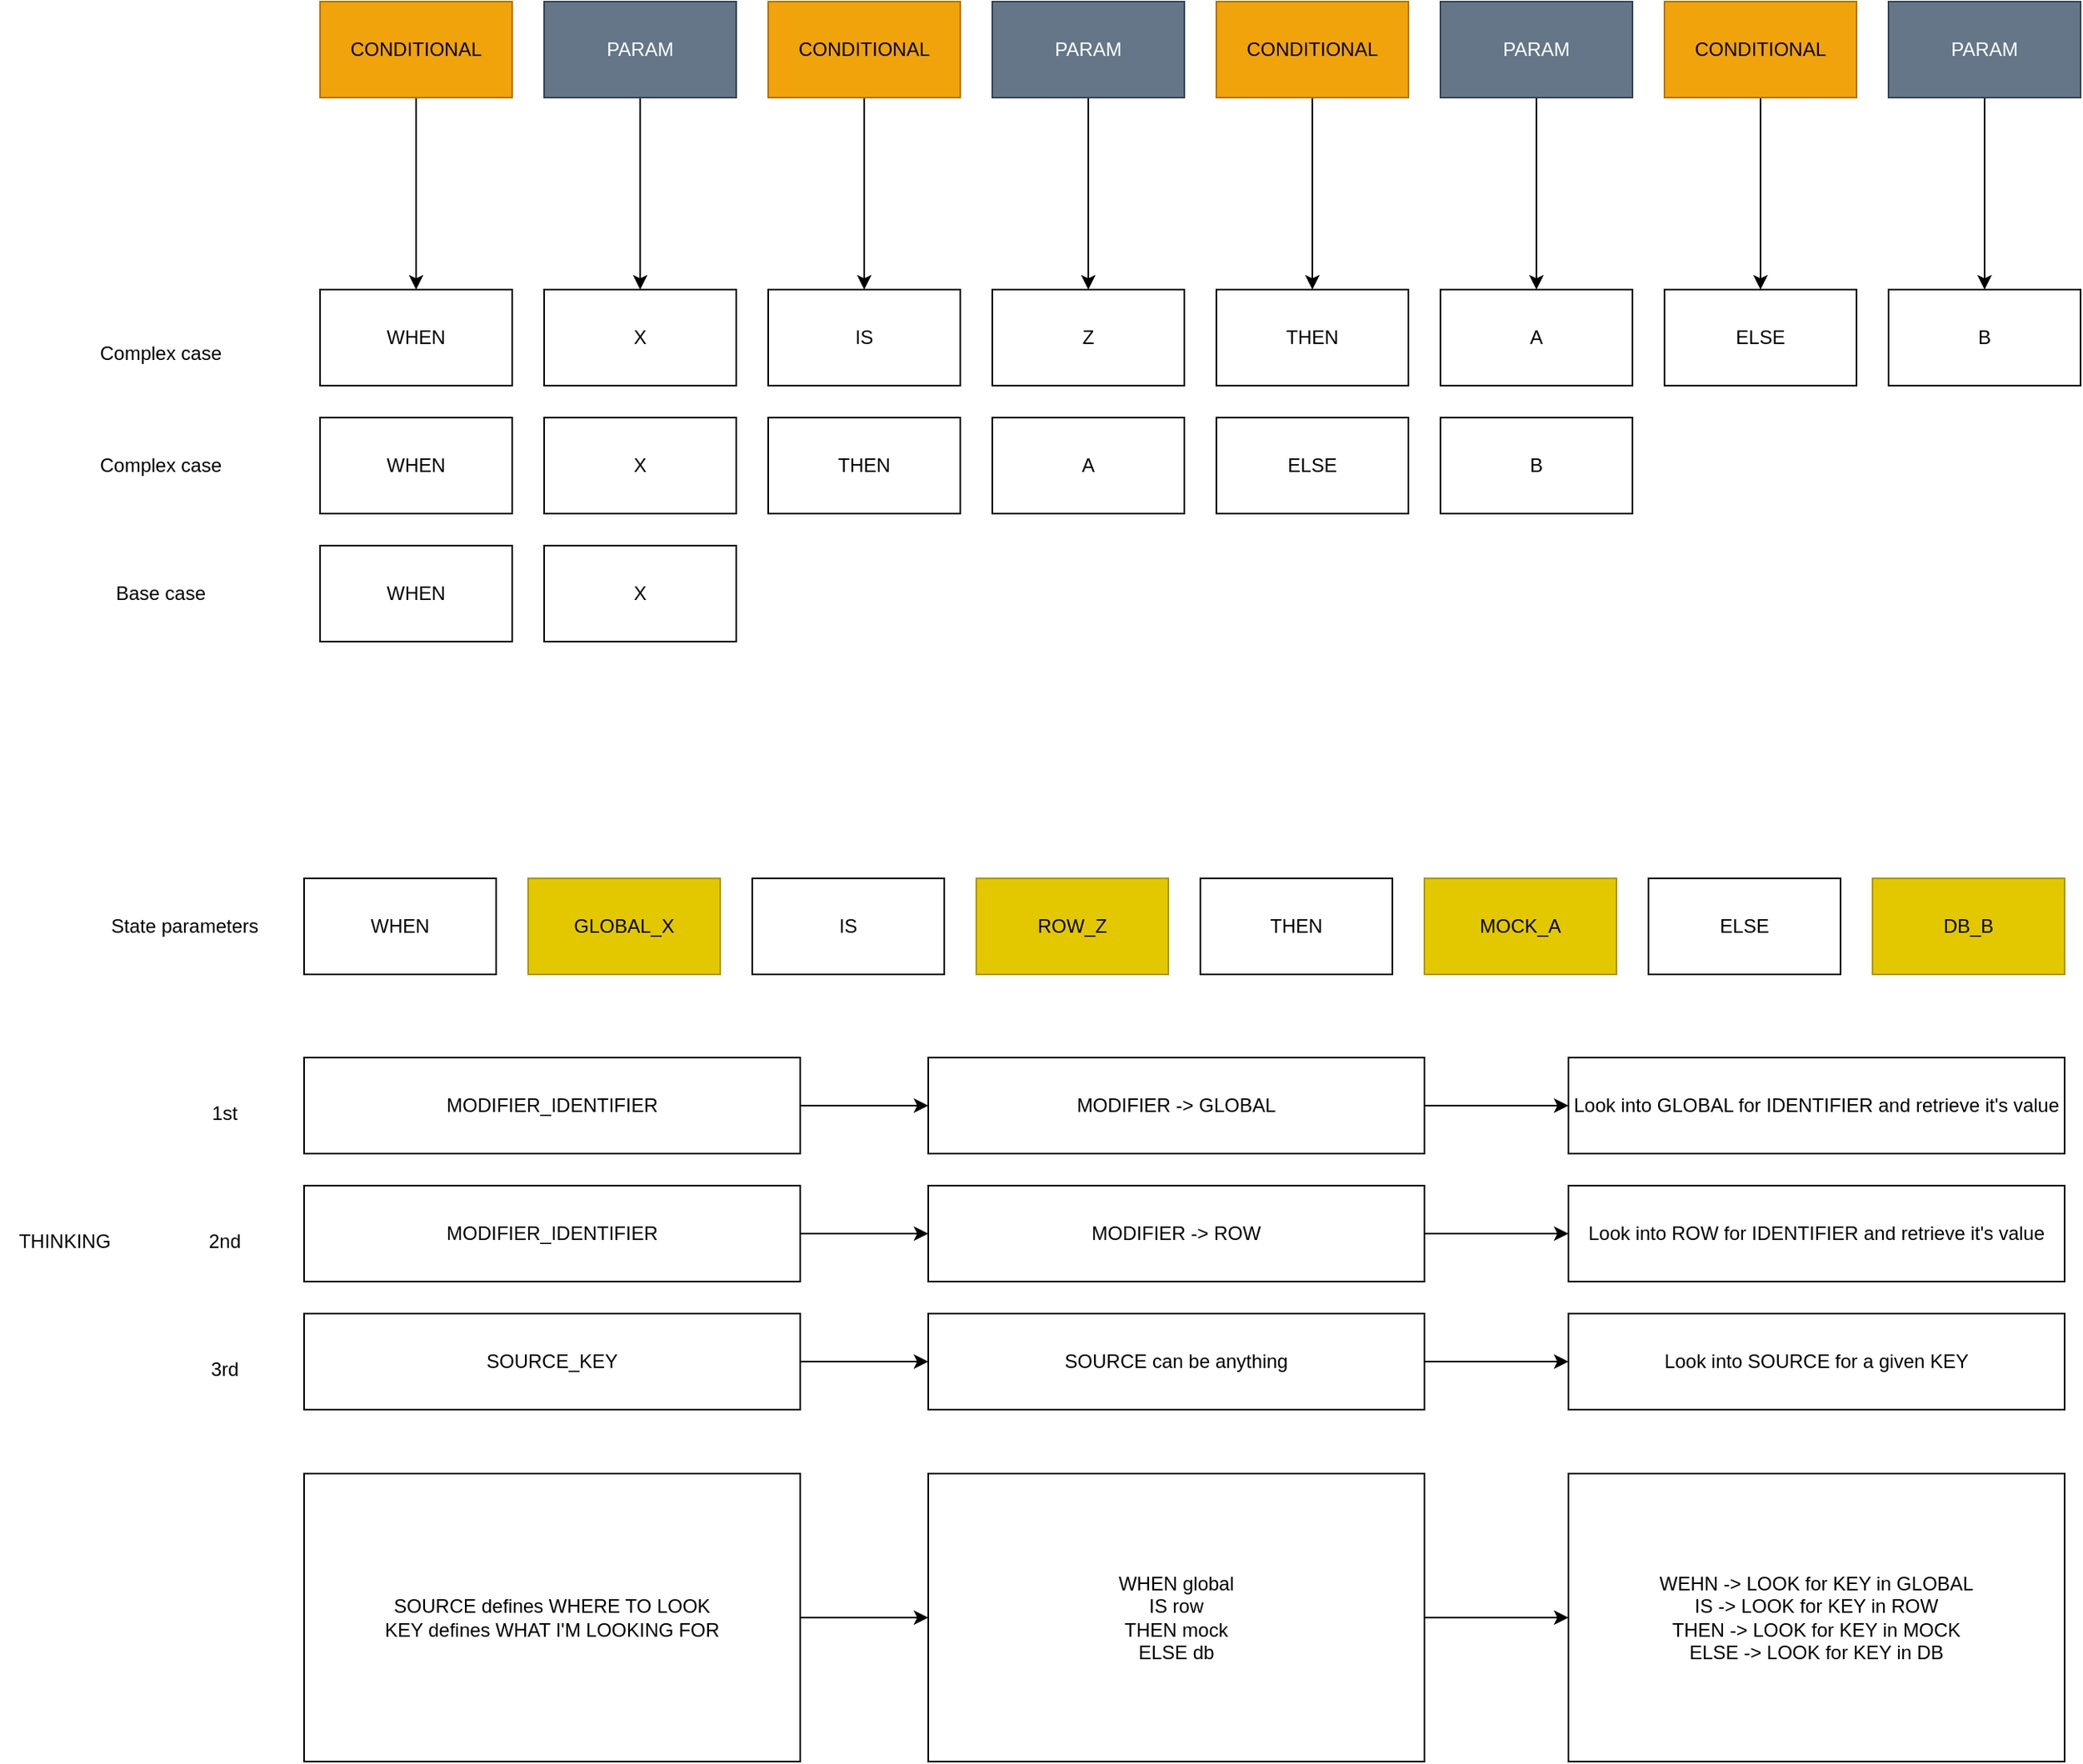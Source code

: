 <mxfile>
    <diagram id="m64sDuNBEpa_C4EQv3-t" name="Page-1">
        <mxGraphModel dx="2821" dy="1997" grid="1" gridSize="10" guides="1" tooltips="1" connect="1" arrows="1" fold="1" page="1" pageScale="1" pageWidth="1920" pageHeight="1200" math="0" shadow="0">
            <root>
                <mxCell id="0"/>
                <mxCell id="1" parent="0"/>
                <mxCell id="2" value="WHEN" style="rounded=0;whiteSpace=wrap;html=1;" parent="1" vertex="1">
                    <mxGeometry x="100" y="100" width="120" height="60" as="geometry"/>
                </mxCell>
                <mxCell id="3" value="X" style="rounded=0;whiteSpace=wrap;html=1;" parent="1" vertex="1">
                    <mxGeometry x="240" y="100" width="120" height="60" as="geometry"/>
                </mxCell>
                <mxCell id="4" value="IS" style="rounded=0;whiteSpace=wrap;html=1;" parent="1" vertex="1">
                    <mxGeometry x="380" y="100" width="120" height="60" as="geometry"/>
                </mxCell>
                <mxCell id="5" value="Z" style="rounded=0;whiteSpace=wrap;html=1;" parent="1" vertex="1">
                    <mxGeometry x="520" y="100" width="120" height="60" as="geometry"/>
                </mxCell>
                <mxCell id="6" value="THEN" style="rounded=0;whiteSpace=wrap;html=1;" parent="1" vertex="1">
                    <mxGeometry x="660" y="100" width="120" height="60" as="geometry"/>
                </mxCell>
                <mxCell id="7" value="A" style="rounded=0;whiteSpace=wrap;html=1;" parent="1" vertex="1">
                    <mxGeometry x="800" y="100" width="120" height="60" as="geometry"/>
                </mxCell>
                <mxCell id="8" value="ELSE" style="rounded=0;whiteSpace=wrap;html=1;" parent="1" vertex="1">
                    <mxGeometry x="940" y="100" width="120" height="60" as="geometry"/>
                </mxCell>
                <mxCell id="9" value="B" style="rounded=0;whiteSpace=wrap;html=1;" parent="1" vertex="1">
                    <mxGeometry x="1080" y="100" width="120" height="60" as="geometry"/>
                </mxCell>
                <mxCell id="10" value="WHEN" style="rounded=0;whiteSpace=wrap;html=1;" parent="1" vertex="1">
                    <mxGeometry x="100" y="180" width="120" height="60" as="geometry"/>
                </mxCell>
                <mxCell id="11" value="X" style="rounded=0;whiteSpace=wrap;html=1;" parent="1" vertex="1">
                    <mxGeometry x="240" y="180" width="120" height="60" as="geometry"/>
                </mxCell>
                <mxCell id="14" value="THEN" style="rounded=0;whiteSpace=wrap;html=1;" parent="1" vertex="1">
                    <mxGeometry x="380" y="180" width="120" height="60" as="geometry"/>
                </mxCell>
                <mxCell id="15" value="A" style="rounded=0;whiteSpace=wrap;html=1;" parent="1" vertex="1">
                    <mxGeometry x="520" y="180" width="120" height="60" as="geometry"/>
                </mxCell>
                <mxCell id="16" value="ELSE" style="rounded=0;whiteSpace=wrap;html=1;" parent="1" vertex="1">
                    <mxGeometry x="660" y="180" width="120" height="60" as="geometry"/>
                </mxCell>
                <mxCell id="17" value="B" style="rounded=0;whiteSpace=wrap;html=1;" parent="1" vertex="1">
                    <mxGeometry x="800" y="180" width="120" height="60" as="geometry"/>
                </mxCell>
                <mxCell id="18" value="WHEN" style="rounded=0;whiteSpace=wrap;html=1;" parent="1" vertex="1">
                    <mxGeometry x="100" y="260" width="120" height="60" as="geometry"/>
                </mxCell>
                <mxCell id="19" value="X" style="rounded=0;whiteSpace=wrap;html=1;" parent="1" vertex="1">
                    <mxGeometry x="240" y="260" width="120" height="60" as="geometry"/>
                </mxCell>
                <mxCell id="20" value="Complex case" style="text;html=1;align=center;verticalAlign=middle;resizable=0;points=[];autosize=1;strokeColor=none;fillColor=none;" parent="1" vertex="1">
                    <mxGeometry x="-50" y="125" width="100" height="30" as="geometry"/>
                </mxCell>
                <mxCell id="21" value="Complex case" style="text;html=1;align=center;verticalAlign=middle;resizable=0;points=[];autosize=1;strokeColor=none;fillColor=none;" parent="1" vertex="1">
                    <mxGeometry x="-50" y="195" width="100" height="30" as="geometry"/>
                </mxCell>
                <mxCell id="22" value="Base case" style="text;html=1;align=center;verticalAlign=middle;resizable=0;points=[];autosize=1;strokeColor=none;fillColor=none;" parent="1" vertex="1">
                    <mxGeometry x="-40" y="275" width="80" height="30" as="geometry"/>
                </mxCell>
                <mxCell id="26" style="edgeStyle=none;html=1;entryX=0.5;entryY=0;entryDx=0;entryDy=0;" parent="1" source="25" target="2" edge="1">
                    <mxGeometry relative="1" as="geometry"/>
                </mxCell>
                <mxCell id="25" value="CONDITIONAL" style="rounded=0;whiteSpace=wrap;html=1;fillColor=#f0a30a;fontColor=#000000;strokeColor=#BD7000;" parent="1" vertex="1">
                    <mxGeometry x="100" y="-80" width="120" height="60" as="geometry"/>
                </mxCell>
                <mxCell id="27" style="edgeStyle=none;html=1;entryX=0.5;entryY=0;entryDx=0;entryDy=0;" parent="1" source="28" edge="1">
                    <mxGeometry relative="1" as="geometry">
                        <mxPoint x="440" y="100.0" as="targetPoint"/>
                    </mxGeometry>
                </mxCell>
                <mxCell id="28" value="CONDITIONAL" style="rounded=0;whiteSpace=wrap;html=1;fillColor=#f0a30a;fontColor=#000000;strokeColor=#BD7000;" parent="1" vertex="1">
                    <mxGeometry x="380" y="-80" width="120" height="60" as="geometry"/>
                </mxCell>
                <mxCell id="29" style="edgeStyle=none;html=1;entryX=0.5;entryY=0;entryDx=0;entryDy=0;" parent="1" source="30" edge="1">
                    <mxGeometry relative="1" as="geometry">
                        <mxPoint x="720" y="100.0" as="targetPoint"/>
                    </mxGeometry>
                </mxCell>
                <mxCell id="30" value="CONDITIONAL" style="rounded=0;whiteSpace=wrap;html=1;fillColor=#f0a30a;fontColor=#000000;strokeColor=#BD7000;" parent="1" vertex="1">
                    <mxGeometry x="660" y="-80" width="120" height="60" as="geometry"/>
                </mxCell>
                <mxCell id="31" style="edgeStyle=none;html=1;entryX=0.5;entryY=0;entryDx=0;entryDy=0;" parent="1" source="32" edge="1">
                    <mxGeometry relative="1" as="geometry">
                        <mxPoint x="1000" y="100.0" as="targetPoint"/>
                    </mxGeometry>
                </mxCell>
                <mxCell id="32" value="CONDITIONAL" style="rounded=0;whiteSpace=wrap;html=1;fillColor=#f0a30a;fontColor=#000000;strokeColor=#BD7000;" parent="1" vertex="1">
                    <mxGeometry x="940" y="-80" width="120" height="60" as="geometry"/>
                </mxCell>
                <mxCell id="33" style="edgeStyle=none;html=1;entryX=0.5;entryY=0;entryDx=0;entryDy=0;" parent="1" source="34" edge="1">
                    <mxGeometry relative="1" as="geometry">
                        <mxPoint x="300" y="100.0" as="targetPoint"/>
                    </mxGeometry>
                </mxCell>
                <mxCell id="34" value="PARAM" style="rounded=0;whiteSpace=wrap;html=1;fillColor=#647687;fontColor=#ffffff;strokeColor=#314354;" parent="1" vertex="1">
                    <mxGeometry x="240" y="-80" width="120" height="60" as="geometry"/>
                </mxCell>
                <mxCell id="35" style="edgeStyle=none;html=1;entryX=0.5;entryY=0;entryDx=0;entryDy=0;" parent="1" source="36" edge="1">
                    <mxGeometry relative="1" as="geometry">
                        <mxPoint x="580" y="100.0" as="targetPoint"/>
                    </mxGeometry>
                </mxCell>
                <mxCell id="36" value="PARAM" style="rounded=0;whiteSpace=wrap;html=1;fillColor=#647687;fontColor=#ffffff;strokeColor=#314354;" parent="1" vertex="1">
                    <mxGeometry x="520" y="-80" width="120" height="60" as="geometry"/>
                </mxCell>
                <mxCell id="37" style="edgeStyle=none;html=1;entryX=0.5;entryY=0;entryDx=0;entryDy=0;" parent="1" source="38" edge="1">
                    <mxGeometry relative="1" as="geometry">
                        <mxPoint x="860" y="100.0" as="targetPoint"/>
                    </mxGeometry>
                </mxCell>
                <mxCell id="38" value="PARAM" style="rounded=0;whiteSpace=wrap;html=1;fillColor=#647687;fontColor=#ffffff;strokeColor=#314354;" parent="1" vertex="1">
                    <mxGeometry x="800" y="-80" width="120" height="60" as="geometry"/>
                </mxCell>
                <mxCell id="39" style="edgeStyle=none;html=1;entryX=0.5;entryY=0;entryDx=0;entryDy=0;" parent="1" source="40" edge="1">
                    <mxGeometry relative="1" as="geometry">
                        <mxPoint x="1140" y="100.0" as="targetPoint"/>
                    </mxGeometry>
                </mxCell>
                <mxCell id="40" value="PARAM" style="rounded=0;whiteSpace=wrap;html=1;fillColor=#647687;fontColor=#ffffff;strokeColor=#314354;" parent="1" vertex="1">
                    <mxGeometry x="1080" y="-80" width="120" height="60" as="geometry"/>
                </mxCell>
                <mxCell id="42" value="State parameters" style="text;html=1;align=center;verticalAlign=middle;resizable=0;points=[];autosize=1;strokeColor=none;fillColor=none;" vertex="1" parent="1">
                    <mxGeometry x="-45" y="483" width="120" height="30" as="geometry"/>
                </mxCell>
                <mxCell id="48" value="WHEN" style="rounded=0;whiteSpace=wrap;html=1;" vertex="1" parent="1">
                    <mxGeometry x="90" y="468" width="120" height="60" as="geometry"/>
                </mxCell>
                <mxCell id="49" value="GLOBAL_X" style="rounded=0;whiteSpace=wrap;html=1;fillColor=#e3c800;fontColor=#000000;strokeColor=#B09500;" vertex="1" parent="1">
                    <mxGeometry x="230" y="468" width="120" height="60" as="geometry"/>
                </mxCell>
                <mxCell id="50" value="IS" style="rounded=0;whiteSpace=wrap;html=1;" vertex="1" parent="1">
                    <mxGeometry x="370" y="468" width="120" height="60" as="geometry"/>
                </mxCell>
                <mxCell id="51" value="ROW_Z" style="rounded=0;whiteSpace=wrap;html=1;fillColor=#e3c800;fontColor=#000000;strokeColor=#B09500;" vertex="1" parent="1">
                    <mxGeometry x="510" y="468" width="120" height="60" as="geometry"/>
                </mxCell>
                <mxCell id="52" value="THEN" style="rounded=0;whiteSpace=wrap;html=1;" vertex="1" parent="1">
                    <mxGeometry x="650" y="468" width="120" height="60" as="geometry"/>
                </mxCell>
                <mxCell id="53" value="MOCK_A" style="rounded=0;whiteSpace=wrap;html=1;fillColor=#e3c800;fontColor=#000000;strokeColor=#B09500;" vertex="1" parent="1">
                    <mxGeometry x="790" y="468" width="120" height="60" as="geometry"/>
                </mxCell>
                <mxCell id="54" value="ELSE" style="rounded=0;whiteSpace=wrap;html=1;" vertex="1" parent="1">
                    <mxGeometry x="930" y="468" width="120" height="60" as="geometry"/>
                </mxCell>
                <mxCell id="55" value="DB_B" style="rounded=0;whiteSpace=wrap;html=1;fillColor=#e3c800;fontColor=#000000;strokeColor=#B09500;" vertex="1" parent="1">
                    <mxGeometry x="1070" y="468" width="120" height="60" as="geometry"/>
                </mxCell>
                <mxCell id="58" style="edgeStyle=none;html=1;entryX=0;entryY=0.5;entryDx=0;entryDy=0;" edge="1" parent="1" source="57" target="59">
                    <mxGeometry relative="1" as="geometry">
                        <mxPoint x="780" y="610" as="targetPoint"/>
                    </mxGeometry>
                </mxCell>
                <mxCell id="57" value="MODIFIER_IDENTIFIER" style="rounded=0;whiteSpace=wrap;html=1;" vertex="1" parent="1">
                    <mxGeometry x="90" y="580" width="310" height="60" as="geometry"/>
                </mxCell>
                <mxCell id="60" style="edgeStyle=none;html=1;entryX=0;entryY=0.5;entryDx=0;entryDy=0;" edge="1" parent="1" source="59" target="61">
                    <mxGeometry relative="1" as="geometry">
                        <mxPoint x="850" y="610" as="targetPoint"/>
                    </mxGeometry>
                </mxCell>
                <mxCell id="59" value="MODIFIER -&amp;gt; GLOBAL" style="rounded=0;whiteSpace=wrap;html=1;" vertex="1" parent="1">
                    <mxGeometry x="480" y="580" width="310" height="60" as="geometry"/>
                </mxCell>
                <mxCell id="61" value="Look into GLOBAL for IDENTIFIER and retrieve it's value" style="rounded=0;whiteSpace=wrap;html=1;" vertex="1" parent="1">
                    <mxGeometry x="880" y="580" width="310" height="60" as="geometry"/>
                </mxCell>
                <mxCell id="62" style="edgeStyle=none;html=1;entryX=0;entryY=0.5;entryDx=0;entryDy=0;" edge="1" parent="1" source="63" target="65">
                    <mxGeometry relative="1" as="geometry">
                        <mxPoint x="780" y="690" as="targetPoint"/>
                    </mxGeometry>
                </mxCell>
                <mxCell id="63" value="MODIFIER_IDENTIFIER" style="rounded=0;whiteSpace=wrap;html=1;" vertex="1" parent="1">
                    <mxGeometry x="90" y="660" width="310" height="60" as="geometry"/>
                </mxCell>
                <mxCell id="64" style="edgeStyle=none;html=1;entryX=0;entryY=0.5;entryDx=0;entryDy=0;" edge="1" parent="1" source="65" target="66">
                    <mxGeometry relative="1" as="geometry">
                        <mxPoint x="850" y="690" as="targetPoint"/>
                    </mxGeometry>
                </mxCell>
                <mxCell id="65" value="MODIFIER -&amp;gt; ROW" style="rounded=0;whiteSpace=wrap;html=1;" vertex="1" parent="1">
                    <mxGeometry x="480" y="660" width="310" height="60" as="geometry"/>
                </mxCell>
                <mxCell id="66" value="Look into ROW for IDENTIFIER and retrieve it's value" style="rounded=0;whiteSpace=wrap;html=1;" vertex="1" parent="1">
                    <mxGeometry x="880" y="660" width="310" height="60" as="geometry"/>
                </mxCell>
                <mxCell id="70" style="edgeStyle=none;html=1;" edge="1" parent="1" source="67" target="68">
                    <mxGeometry relative="1" as="geometry"/>
                </mxCell>
                <mxCell id="67" value="SOURCE_KEY" style="rounded=0;whiteSpace=wrap;html=1;" vertex="1" parent="1">
                    <mxGeometry x="90" y="740" width="310" height="60" as="geometry"/>
                </mxCell>
                <mxCell id="71" style="edgeStyle=none;html=1;entryX=0;entryY=0.5;entryDx=0;entryDy=0;" edge="1" parent="1" source="68" target="69">
                    <mxGeometry relative="1" as="geometry"/>
                </mxCell>
                <mxCell id="68" value="SOURCE can be anything" style="rounded=0;whiteSpace=wrap;html=1;" vertex="1" parent="1">
                    <mxGeometry x="480" y="740" width="310" height="60" as="geometry"/>
                </mxCell>
                <mxCell id="69" value="Look into SOURCE for a given KEY" style="rounded=0;whiteSpace=wrap;html=1;" vertex="1" parent="1">
                    <mxGeometry x="880" y="740" width="310" height="60" as="geometry"/>
                </mxCell>
                <mxCell id="74" value="" style="edgeStyle=none;html=1;" edge="1" parent="1" source="72" target="73">
                    <mxGeometry relative="1" as="geometry"/>
                </mxCell>
                <mxCell id="72" value="SOURCE defines WHERE TO LOOK&lt;br&gt;KEY defines WHAT I'M LOOKING FOR" style="rounded=0;whiteSpace=wrap;html=1;" vertex="1" parent="1">
                    <mxGeometry x="90" y="840" width="310" height="180" as="geometry"/>
                </mxCell>
                <mxCell id="82" value="" style="edgeStyle=none;html=1;" edge="1" parent="1" source="73" target="81">
                    <mxGeometry relative="1" as="geometry"/>
                </mxCell>
                <mxCell id="73" value="WHEN global&lt;br&gt;IS row&lt;br&gt;THEN mock&lt;br&gt;ELSE db" style="whiteSpace=wrap;html=1;rounded=0;" vertex="1" parent="1">
                    <mxGeometry x="480" y="840" width="310" height="180" as="geometry"/>
                </mxCell>
                <mxCell id="75" value="THINKING" style="text;html=1;align=center;verticalAlign=middle;resizable=0;points=[];autosize=1;strokeColor=none;fillColor=none;" vertex="1" parent="1">
                    <mxGeometry x="-100" y="680" width="80" height="30" as="geometry"/>
                </mxCell>
                <mxCell id="76" value="1st" style="text;html=1;align=center;verticalAlign=middle;resizable=0;points=[];autosize=1;strokeColor=none;fillColor=none;" vertex="1" parent="1">
                    <mxGeometry x="20" y="600" width="40" height="30" as="geometry"/>
                </mxCell>
                <mxCell id="77" value="2nd" style="text;html=1;align=center;verticalAlign=middle;resizable=0;points=[];autosize=1;strokeColor=none;fillColor=none;" vertex="1" parent="1">
                    <mxGeometry x="20" y="680" width="40" height="30" as="geometry"/>
                </mxCell>
                <mxCell id="78" value="3rd" style="text;html=1;align=center;verticalAlign=middle;resizable=0;points=[];autosize=1;strokeColor=none;fillColor=none;" vertex="1" parent="1">
                    <mxGeometry x="20" y="760" width="40" height="30" as="geometry"/>
                </mxCell>
                <mxCell id="81" value="WEHN -&amp;gt; LOOK for KEY in GLOBAL&lt;br&gt;IS -&amp;gt; LOOK for KEY in ROW&lt;br&gt;THEN -&amp;gt; LOOK for KEY in MOCK&lt;br&gt;ELSE -&amp;gt; LOOK for KEY in DB" style="whiteSpace=wrap;html=1;rounded=0;" vertex="1" parent="1">
                    <mxGeometry x="880" y="840" width="310" height="180" as="geometry"/>
                </mxCell>
            </root>
        </mxGraphModel>
    </diagram>
</mxfile>